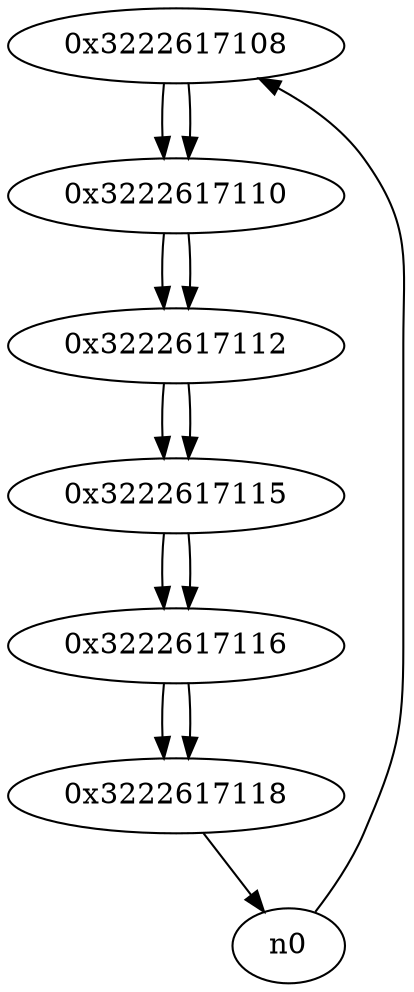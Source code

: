 digraph G{
/* nodes */
  n1 [label="0x3222617108"]
  n2 [label="0x3222617110"]
  n3 [label="0x3222617112"]
  n4 [label="0x3222617115"]
  n5 [label="0x3222617116"]
  n6 [label="0x3222617118"]
/* edges */
n1 -> n2;
n0 -> n1;
n2 -> n3;
n1 -> n2;
n3 -> n4;
n2 -> n3;
n4 -> n5;
n3 -> n4;
n5 -> n6;
n4 -> n5;
n6 -> n0;
n5 -> n6;
}
